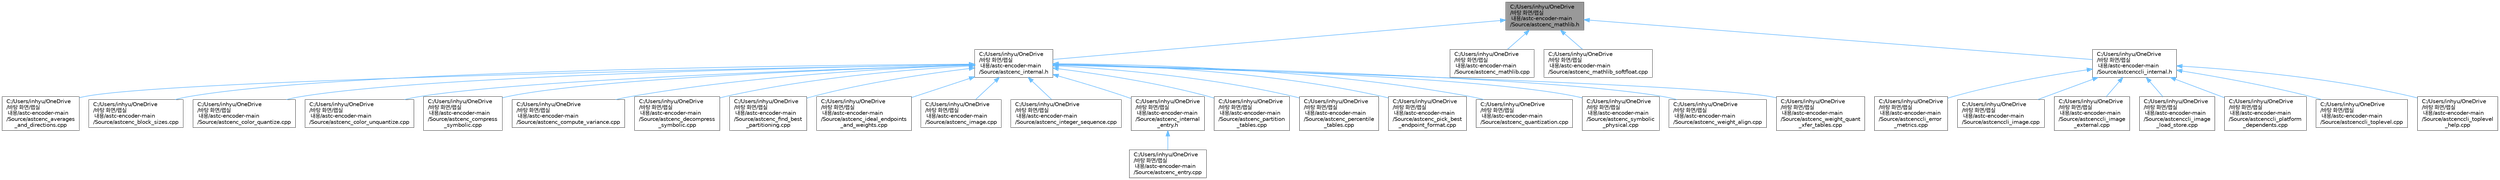 digraph "C:/Users/inhyu/OneDrive/바탕 화면/랩실 내용/astc-encoder-main/Source/astcenc_mathlib.h"
{
 // LATEX_PDF_SIZE
  bgcolor="transparent";
  edge [fontname=Helvetica,fontsize=10,labelfontname=Helvetica,labelfontsize=10];
  node [fontname=Helvetica,fontsize=10,shape=box,height=0.2,width=0.4];
  Node1 [id="Node000001",label="C:/Users/inhyu/OneDrive\l/바탕 화면/랩실\l 내용/astc-encoder-main\l/Source/astcenc_mathlib.h",height=0.2,width=0.4,color="gray40", fillcolor="grey60", style="filled", fontcolor="black",tooltip=" "];
  Node1 -> Node2 [id="edge32_Node000001_Node000002",dir="back",color="steelblue1",style="solid",tooltip=" "];
  Node2 [id="Node000002",label="C:/Users/inhyu/OneDrive\l/바탕 화면/랩실\l 내용/astc-encoder-main\l/Source/astcenc_internal.h",height=0.2,width=0.4,color="grey40", fillcolor="white", style="filled",URL="$astcenc__internal_8h.html",tooltip=" "];
  Node2 -> Node3 [id="edge33_Node000002_Node000003",dir="back",color="steelblue1",style="solid",tooltip=" "];
  Node3 [id="Node000003",label="C:/Users/inhyu/OneDrive\l/바탕 화면/랩실\l 내용/astc-encoder-main\l/Source/astcenc_averages\l_and_directions.cpp",height=0.2,width=0.4,color="grey40", fillcolor="white", style="filled",URL="$astcenc__averages__and__directions_8cpp.html",tooltip=" "];
  Node2 -> Node4 [id="edge34_Node000002_Node000004",dir="back",color="steelblue1",style="solid",tooltip=" "];
  Node4 [id="Node000004",label="C:/Users/inhyu/OneDrive\l/바탕 화면/랩실\l 내용/astc-encoder-main\l/Source/astcenc_block_sizes.cpp",height=0.2,width=0.4,color="grey40", fillcolor="white", style="filled",URL="$astcenc__block__sizes_8cpp.html",tooltip=" "];
  Node2 -> Node5 [id="edge35_Node000002_Node000005",dir="back",color="steelblue1",style="solid",tooltip=" "];
  Node5 [id="Node000005",label="C:/Users/inhyu/OneDrive\l/바탕 화면/랩실\l 내용/astc-encoder-main\l/Source/astcenc_color_quantize.cpp",height=0.2,width=0.4,color="grey40", fillcolor="white", style="filled",URL="$astcenc__color__quantize_8cpp.html",tooltip=" "];
  Node2 -> Node6 [id="edge36_Node000002_Node000006",dir="back",color="steelblue1",style="solid",tooltip=" "];
  Node6 [id="Node000006",label="C:/Users/inhyu/OneDrive\l/바탕 화면/랩실\l 내용/astc-encoder-main\l/Source/astcenc_color_unquantize.cpp",height=0.2,width=0.4,color="grey40", fillcolor="white", style="filled",URL="$astcenc__color__unquantize_8cpp.html",tooltip=" "];
  Node2 -> Node7 [id="edge37_Node000002_Node000007",dir="back",color="steelblue1",style="solid",tooltip=" "];
  Node7 [id="Node000007",label="C:/Users/inhyu/OneDrive\l/바탕 화면/랩실\l 내용/astc-encoder-main\l/Source/astcenc_compress\l_symbolic.cpp",height=0.2,width=0.4,color="grey40", fillcolor="white", style="filled",URL="$astcenc__compress__symbolic_8cpp.html",tooltip=" "];
  Node2 -> Node8 [id="edge38_Node000002_Node000008",dir="back",color="steelblue1",style="solid",tooltip=" "];
  Node8 [id="Node000008",label="C:/Users/inhyu/OneDrive\l/바탕 화면/랩실\l 내용/astc-encoder-main\l/Source/astcenc_compute_variance.cpp",height=0.2,width=0.4,color="grey40", fillcolor="white", style="filled",URL="$astcenc__compute__variance_8cpp.html",tooltip=" "];
  Node2 -> Node9 [id="edge39_Node000002_Node000009",dir="back",color="steelblue1",style="solid",tooltip=" "];
  Node9 [id="Node000009",label="C:/Users/inhyu/OneDrive\l/바탕 화면/랩실\l 내용/astc-encoder-main\l/Source/astcenc_decompress\l_symbolic.cpp",height=0.2,width=0.4,color="grey40", fillcolor="white", style="filled",URL="$astcenc__decompress__symbolic_8cpp.html",tooltip=" "];
  Node2 -> Node10 [id="edge40_Node000002_Node000010",dir="back",color="steelblue1",style="solid",tooltip=" "];
  Node10 [id="Node000010",label="C:/Users/inhyu/OneDrive\l/바탕 화면/랩실\l 내용/astc-encoder-main\l/Source/astcenc_find_best\l_partitioning.cpp",height=0.2,width=0.4,color="grey40", fillcolor="white", style="filled",URL="$astcenc__find__best__partitioning_8cpp.html",tooltip=" "];
  Node2 -> Node11 [id="edge41_Node000002_Node000011",dir="back",color="steelblue1",style="solid",tooltip=" "];
  Node11 [id="Node000011",label="C:/Users/inhyu/OneDrive\l/바탕 화면/랩실\l 내용/astc-encoder-main\l/Source/astcenc_ideal_endpoints\l_and_weights.cpp",height=0.2,width=0.4,color="grey40", fillcolor="white", style="filled",URL="$astcenc__ideal__endpoints__and__weights_8cpp.html",tooltip=" "];
  Node2 -> Node12 [id="edge42_Node000002_Node000012",dir="back",color="steelblue1",style="solid",tooltip=" "];
  Node12 [id="Node000012",label="C:/Users/inhyu/OneDrive\l/바탕 화면/랩실\l 내용/astc-encoder-main\l/Source/astcenc_image.cpp",height=0.2,width=0.4,color="grey40", fillcolor="white", style="filled",URL="$astcenc__image_8cpp.html",tooltip=" "];
  Node2 -> Node13 [id="edge43_Node000002_Node000013",dir="back",color="steelblue1",style="solid",tooltip=" "];
  Node13 [id="Node000013",label="C:/Users/inhyu/OneDrive\l/바탕 화면/랩실\l 내용/astc-encoder-main\l/Source/astcenc_integer_sequence.cpp",height=0.2,width=0.4,color="grey40", fillcolor="white", style="filled",URL="$astcenc__integer__sequence_8cpp.html",tooltip=" "];
  Node2 -> Node14 [id="edge44_Node000002_Node000014",dir="back",color="steelblue1",style="solid",tooltip=" "];
  Node14 [id="Node000014",label="C:/Users/inhyu/OneDrive\l/바탕 화면/랩실\l 내용/astc-encoder-main\l/Source/astcenc_internal\l_entry.h",height=0.2,width=0.4,color="grey40", fillcolor="white", style="filled",URL="$astcenc__internal__entry_8h.html",tooltip=" "];
  Node14 -> Node15 [id="edge45_Node000014_Node000015",dir="back",color="steelblue1",style="solid",tooltip=" "];
  Node15 [id="Node000015",label="C:/Users/inhyu/OneDrive\l/바탕 화면/랩실\l 내용/astc-encoder-main\l/Source/astcenc_entry.cpp",height=0.2,width=0.4,color="grey40", fillcolor="white", style="filled",URL="$astcenc__entry_8cpp.html",tooltip=" "];
  Node2 -> Node16 [id="edge46_Node000002_Node000016",dir="back",color="steelblue1",style="solid",tooltip=" "];
  Node16 [id="Node000016",label="C:/Users/inhyu/OneDrive\l/바탕 화면/랩실\l 내용/astc-encoder-main\l/Source/astcenc_partition\l_tables.cpp",height=0.2,width=0.4,color="grey40", fillcolor="white", style="filled",URL="$astcenc__partition__tables_8cpp.html",tooltip=" "];
  Node2 -> Node17 [id="edge47_Node000002_Node000017",dir="back",color="steelblue1",style="solid",tooltip=" "];
  Node17 [id="Node000017",label="C:/Users/inhyu/OneDrive\l/바탕 화면/랩실\l 내용/astc-encoder-main\l/Source/astcenc_percentile\l_tables.cpp",height=0.2,width=0.4,color="grey40", fillcolor="white", style="filled",URL="$astcenc__percentile__tables_8cpp.html",tooltip=" "];
  Node2 -> Node18 [id="edge48_Node000002_Node000018",dir="back",color="steelblue1",style="solid",tooltip=" "];
  Node18 [id="Node000018",label="C:/Users/inhyu/OneDrive\l/바탕 화면/랩실\l 내용/astc-encoder-main\l/Source/astcenc_pick_best\l_endpoint_format.cpp",height=0.2,width=0.4,color="grey40", fillcolor="white", style="filled",URL="$astcenc__pick__best__endpoint__format_8cpp.html",tooltip=" "];
  Node2 -> Node19 [id="edge49_Node000002_Node000019",dir="back",color="steelblue1",style="solid",tooltip=" "];
  Node19 [id="Node000019",label="C:/Users/inhyu/OneDrive\l/바탕 화면/랩실\l 내용/astc-encoder-main\l/Source/astcenc_quantization.cpp",height=0.2,width=0.4,color="grey40", fillcolor="white", style="filled",URL="$astcenc__quantization_8cpp.html",tooltip=" "];
  Node2 -> Node20 [id="edge50_Node000002_Node000020",dir="back",color="steelblue1",style="solid",tooltip=" "];
  Node20 [id="Node000020",label="C:/Users/inhyu/OneDrive\l/바탕 화면/랩실\l 내용/astc-encoder-main\l/Source/astcenc_symbolic\l_physical.cpp",height=0.2,width=0.4,color="grey40", fillcolor="white", style="filled",URL="$astcenc__symbolic__physical_8cpp.html",tooltip=" "];
  Node2 -> Node21 [id="edge51_Node000002_Node000021",dir="back",color="steelblue1",style="solid",tooltip=" "];
  Node21 [id="Node000021",label="C:/Users/inhyu/OneDrive\l/바탕 화면/랩실\l 내용/astc-encoder-main\l/Source/astcenc_weight_align.cpp",height=0.2,width=0.4,color="grey40", fillcolor="white", style="filled",URL="$astcenc__weight__align_8cpp.html",tooltip=" "];
  Node2 -> Node22 [id="edge52_Node000002_Node000022",dir="back",color="steelblue1",style="solid",tooltip=" "];
  Node22 [id="Node000022",label="C:/Users/inhyu/OneDrive\l/바탕 화면/랩실\l 내용/astc-encoder-main\l/Source/astcenc_weight_quant\l_xfer_tables.cpp",height=0.2,width=0.4,color="grey40", fillcolor="white", style="filled",URL="$astcenc__weight__quant__xfer__tables_8cpp.html",tooltip=" "];
  Node1 -> Node23 [id="edge53_Node000001_Node000023",dir="back",color="steelblue1",style="solid",tooltip=" "];
  Node23 [id="Node000023",label="C:/Users/inhyu/OneDrive\l/바탕 화면/랩실\l 내용/astc-encoder-main\l/Source/astcenc_mathlib.cpp",height=0.2,width=0.4,color="grey40", fillcolor="white", style="filled",URL="$astcenc__mathlib_8cpp.html",tooltip=" "];
  Node1 -> Node24 [id="edge54_Node000001_Node000024",dir="back",color="steelblue1",style="solid",tooltip=" "];
  Node24 [id="Node000024",label="C:/Users/inhyu/OneDrive\l/바탕 화면/랩실\l 내용/astc-encoder-main\l/Source/astcenc_mathlib_softfloat.cpp",height=0.2,width=0.4,color="grey40", fillcolor="white", style="filled",URL="$astcenc__mathlib__softfloat_8cpp.html",tooltip=" "];
  Node1 -> Node25 [id="edge55_Node000001_Node000025",dir="back",color="steelblue1",style="solid",tooltip=" "];
  Node25 [id="Node000025",label="C:/Users/inhyu/OneDrive\l/바탕 화면/랩실\l 내용/astc-encoder-main\l/Source/astcenccli_internal.h",height=0.2,width=0.4,color="grey40", fillcolor="white", style="filled",URL="$astcenccli__internal_8h.html",tooltip=" "];
  Node25 -> Node26 [id="edge56_Node000025_Node000026",dir="back",color="steelblue1",style="solid",tooltip=" "];
  Node26 [id="Node000026",label="C:/Users/inhyu/OneDrive\l/바탕 화면/랩실\l 내용/astc-encoder-main\l/Source/astcenccli_error\l_metrics.cpp",height=0.2,width=0.4,color="grey40", fillcolor="white", style="filled",URL="$astcenccli__error__metrics_8cpp.html",tooltip=" "];
  Node25 -> Node27 [id="edge57_Node000025_Node000027",dir="back",color="steelblue1",style="solid",tooltip=" "];
  Node27 [id="Node000027",label="C:/Users/inhyu/OneDrive\l/바탕 화면/랩실\l 내용/astc-encoder-main\l/Source/astcenccli_image.cpp",height=0.2,width=0.4,color="grey40", fillcolor="white", style="filled",URL="$astcenccli__image_8cpp.html",tooltip=" "];
  Node25 -> Node28 [id="edge58_Node000025_Node000028",dir="back",color="steelblue1",style="solid",tooltip=" "];
  Node28 [id="Node000028",label="C:/Users/inhyu/OneDrive\l/바탕 화면/랩실\l 내용/astc-encoder-main\l/Source/astcenccli_image\l_external.cpp",height=0.2,width=0.4,color="grey40", fillcolor="white", style="filled",URL="$astcenccli__image__external_8cpp.html",tooltip=" "];
  Node25 -> Node29 [id="edge59_Node000025_Node000029",dir="back",color="steelblue1",style="solid",tooltip=" "];
  Node29 [id="Node000029",label="C:/Users/inhyu/OneDrive\l/바탕 화면/랩실\l 내용/astc-encoder-main\l/Source/astcenccli_image\l_load_store.cpp",height=0.2,width=0.4,color="grey40", fillcolor="white", style="filled",URL="$astcenccli__image__load__store_8cpp.html",tooltip=" "];
  Node25 -> Node30 [id="edge60_Node000025_Node000030",dir="back",color="steelblue1",style="solid",tooltip=" "];
  Node30 [id="Node000030",label="C:/Users/inhyu/OneDrive\l/바탕 화면/랩실\l 내용/astc-encoder-main\l/Source/astcenccli_platform\l_dependents.cpp",height=0.2,width=0.4,color="grey40", fillcolor="white", style="filled",URL="$astcenccli__platform__dependents_8cpp.html",tooltip=" "];
  Node25 -> Node31 [id="edge61_Node000025_Node000031",dir="back",color="steelblue1",style="solid",tooltip=" "];
  Node31 [id="Node000031",label="C:/Users/inhyu/OneDrive\l/바탕 화면/랩실\l 내용/astc-encoder-main\l/Source/astcenccli_toplevel.cpp",height=0.2,width=0.4,color="grey40", fillcolor="white", style="filled",URL="$astcenccli__toplevel_8cpp.html",tooltip=" "];
  Node25 -> Node32 [id="edge62_Node000025_Node000032",dir="back",color="steelblue1",style="solid",tooltip=" "];
  Node32 [id="Node000032",label="C:/Users/inhyu/OneDrive\l/바탕 화면/랩실\l 내용/astc-encoder-main\l/Source/astcenccli_toplevel\l_help.cpp",height=0.2,width=0.4,color="grey40", fillcolor="white", style="filled",URL="$astcenccli__toplevel__help_8cpp.html",tooltip=" "];
}
